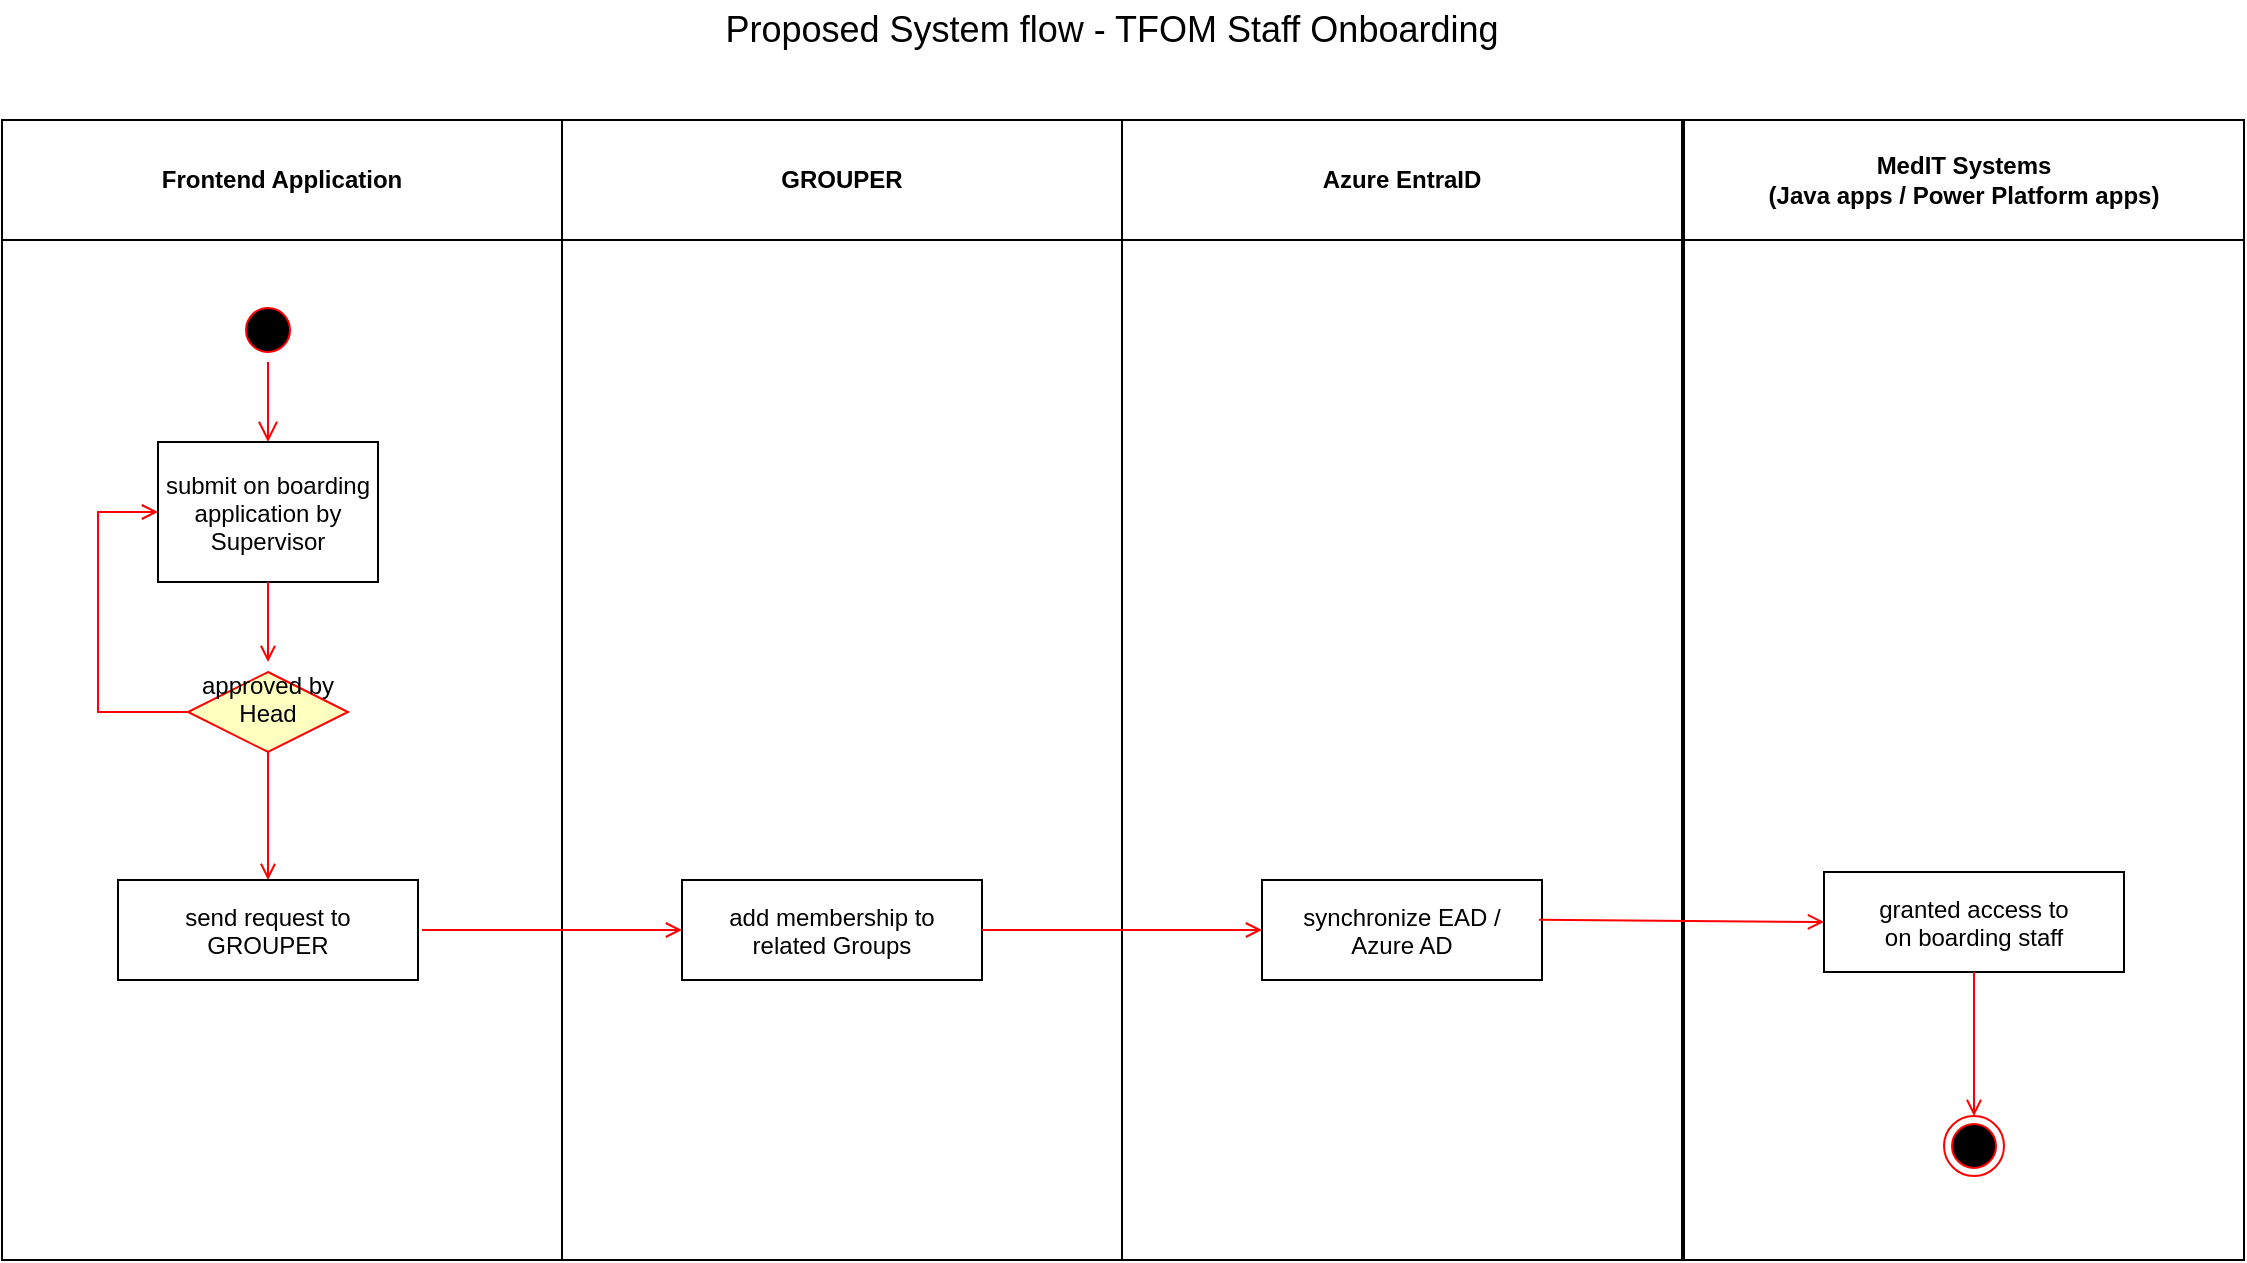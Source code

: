 <mxfile version="23.0.2" type="github">
  <diagram name="Page-1" id="e7e014a7-5840-1c2e-5031-d8a46d1fe8dd">
    <mxGraphModel dx="1560" dy="800" grid="1" gridSize="10" guides="1" tooltips="1" connect="1" arrows="1" fold="1" page="1" pageScale="1" pageWidth="1169" pageHeight="826" background="none" math="0" shadow="0">
      <root>
        <mxCell id="0" />
        <mxCell id="1" parent="0" />
        <mxCell id="2" value="Frontend Application" style="swimlane;whiteSpace=wrap;startSize=60;" parent="1" vertex="1">
          <mxGeometry x="40" y="120" width="280" height="570" as="geometry" />
        </mxCell>
        <mxCell id="5" value="" style="ellipse;shape=startState;fillColor=#000000;strokeColor=#ff0000;" parent="2" vertex="1">
          <mxGeometry x="118" y="90" width="30" height="30" as="geometry" />
        </mxCell>
        <mxCell id="6" value="" style="edgeStyle=elbowEdgeStyle;elbow=horizontal;verticalAlign=bottom;endArrow=open;endSize=8;strokeColor=#FF0000;endFill=1;rounded=0" parent="2" target="7" edge="1">
          <mxGeometry x="100" y="40" as="geometry">
            <mxPoint x="133" y="161" as="targetPoint" />
            <mxPoint x="133" y="121" as="sourcePoint" />
          </mxGeometry>
        </mxCell>
        <mxCell id="7" value="submit on boarding&#xa;application by &#xa;Supervisor" style="" parent="2" vertex="1">
          <mxGeometry x="78" y="161" width="110" height="70" as="geometry" />
        </mxCell>
        <mxCell id="9" value="" style="endArrow=open;strokeColor=#FF0000;endFill=1;rounded=0" parent="2" source="7" edge="1">
          <mxGeometry relative="1" as="geometry">
            <mxPoint x="133" y="271" as="targetPoint" />
          </mxGeometry>
        </mxCell>
        <mxCell id="oTjzKzDoYP32wAgAro-r-50" value="approved by&#xa;Head&#xa;" style="rhombus;fillColor=#ffffc0;strokeColor=#ff0000;" vertex="1" parent="2">
          <mxGeometry x="93" y="276" width="80" height="40" as="geometry" />
        </mxCell>
        <mxCell id="35" value="" style="edgeStyle=elbowEdgeStyle;elbow=horizontal;strokeColor=#FF0000;endArrow=open;endFill=1;rounded=0;entryX=0;entryY=0.5;entryDx=0;entryDy=0;exitX=0;exitY=0.5;exitDx=0;exitDy=0;" parent="2" target="7" edge="1" source="oTjzKzDoYP32wAgAro-r-50">
          <mxGeometry width="100" height="100" relative="1" as="geometry">
            <mxPoint x="88" y="291" as="sourcePoint" />
            <mxPoint x="268" y="231" as="targetPoint" />
            <Array as="points">
              <mxPoint x="48" y="281" />
            </Array>
          </mxGeometry>
        </mxCell>
        <mxCell id="20" value="" style="endArrow=open;strokeColor=#FF0000;endFill=1;rounded=0;exitX=0.5;exitY=1;exitDx=0;exitDy=0;entryX=0.5;entryY=0;entryDx=0;entryDy=0;" parent="2" source="oTjzKzDoYP32wAgAro-r-50" target="oTjzKzDoYP32wAgAro-r-56" edge="1">
          <mxGeometry relative="1" as="geometry">
            <mxPoint x="173" y="295.55" as="sourcePoint" />
            <mxPoint x="128" y="370" as="targetPoint" />
          </mxGeometry>
        </mxCell>
        <mxCell id="oTjzKzDoYP32wAgAro-r-56" value="send request to &#xa;GROUPER" style="" vertex="1" parent="2">
          <mxGeometry x="58" y="380" width="150" height="50" as="geometry" />
        </mxCell>
        <mxCell id="3" value="GROUPER" style="swimlane;whiteSpace=wrap;startSize=60;" parent="1" vertex="1">
          <mxGeometry x="320" y="120" width="280" height="570" as="geometry" />
        </mxCell>
        <mxCell id="33" value="add membership to &#xa;related Groups" style="" parent="3" vertex="1">
          <mxGeometry x="60" y="380" width="150" height="50" as="geometry" />
        </mxCell>
        <mxCell id="oTjzKzDoYP32wAgAro-r-59" value="" style="endArrow=open;strokeColor=#FF0000;endFill=1;rounded=0;" edge="1" parent="3" target="33">
          <mxGeometry relative="1" as="geometry">
            <mxPoint x="-70" y="405" as="sourcePoint" />
            <mxPoint x="50" y="404.55" as="targetPoint" />
          </mxGeometry>
        </mxCell>
        <mxCell id="4" value="Azure EntraID" style="swimlane;whiteSpace=wrap;startSize=60;" parent="1" vertex="1">
          <mxGeometry x="600" y="120" width="280" height="570" as="geometry" />
        </mxCell>
        <mxCell id="oTjzKzDoYP32wAgAro-r-52" value="synchronize EAD /&#xa;Azure AD" style="" vertex="1" parent="4">
          <mxGeometry x="70" y="380" width="140" height="50" as="geometry" />
        </mxCell>
        <mxCell id="oTjzKzDoYP32wAgAro-r-41" value="MedIT Systems&#xa;(Java apps / Power Platform apps)" style="swimlane;whiteSpace=wrap;startSize=60;" vertex="1" parent="1">
          <mxGeometry x="881" y="120" width="280" height="570" as="geometry" />
        </mxCell>
        <mxCell id="oTjzKzDoYP32wAgAro-r-42" value="granted access to &#xa;on boarding staff" style="" vertex="1" parent="oTjzKzDoYP32wAgAro-r-41">
          <mxGeometry x="70" y="376" width="150" height="50" as="geometry" />
        </mxCell>
        <mxCell id="oTjzKzDoYP32wAgAro-r-45" value="" style="ellipse;shape=endState;fillColor=#000000;strokeColor=#ff0000" vertex="1" parent="oTjzKzDoYP32wAgAro-r-41">
          <mxGeometry x="130" y="498" width="30" height="30" as="geometry" />
        </mxCell>
        <mxCell id="oTjzKzDoYP32wAgAro-r-58" value="" style="endArrow=open;strokeColor=#FF0000;endFill=1;rounded=0;entryX=0.5;entryY=0;entryDx=0;entryDy=0;exitX=0.5;exitY=1;exitDx=0;exitDy=0;" edge="1" parent="oTjzKzDoYP32wAgAro-r-41" source="oTjzKzDoYP32wAgAro-r-42" target="oTjzKzDoYP32wAgAro-r-45">
          <mxGeometry relative="1" as="geometry">
            <mxPoint x="149" y="460" as="sourcePoint" />
            <mxPoint x="172" y="461" as="targetPoint" />
          </mxGeometry>
        </mxCell>
        <mxCell id="oTjzKzDoYP32wAgAro-r-47" value="Proposed System flow - TFOM Staff Onboarding" style="text;html=1;strokeColor=none;fillColor=none;align=center;verticalAlign=middle;whiteSpace=wrap;rounded=0;fontSize=18;" vertex="1" parent="1">
          <mxGeometry x="40" y="60" width="1110" height="30" as="geometry" />
        </mxCell>
        <mxCell id="17" value="" style="endArrow=open;strokeColor=#FF0000;endFill=1;rounded=0;exitX=1;exitY=0.5;exitDx=0;exitDy=0;entryX=0;entryY=0.5;entryDx=0;entryDy=0;" parent="1" source="33" target="oTjzKzDoYP32wAgAro-r-52" edge="1">
          <mxGeometry relative="1" as="geometry">
            <mxPoint x="620" y="451" as="targetPoint" />
          </mxGeometry>
        </mxCell>
        <mxCell id="oTjzKzDoYP32wAgAro-r-55" value="" style="endArrow=open;strokeColor=#FF0000;endFill=1;rounded=0;exitX=0.989;exitY=0.398;exitDx=0;exitDy=0;entryX=0;entryY=0.5;entryDx=0;entryDy=0;exitPerimeter=0;" edge="1" parent="1" source="oTjzKzDoYP32wAgAro-r-52" target="oTjzKzDoYP32wAgAro-r-42">
          <mxGeometry relative="1" as="geometry">
            <mxPoint x="810" y="415.55" as="sourcePoint" />
            <mxPoint x="950" y="415.55" as="targetPoint" />
          </mxGeometry>
        </mxCell>
      </root>
    </mxGraphModel>
  </diagram>
</mxfile>

